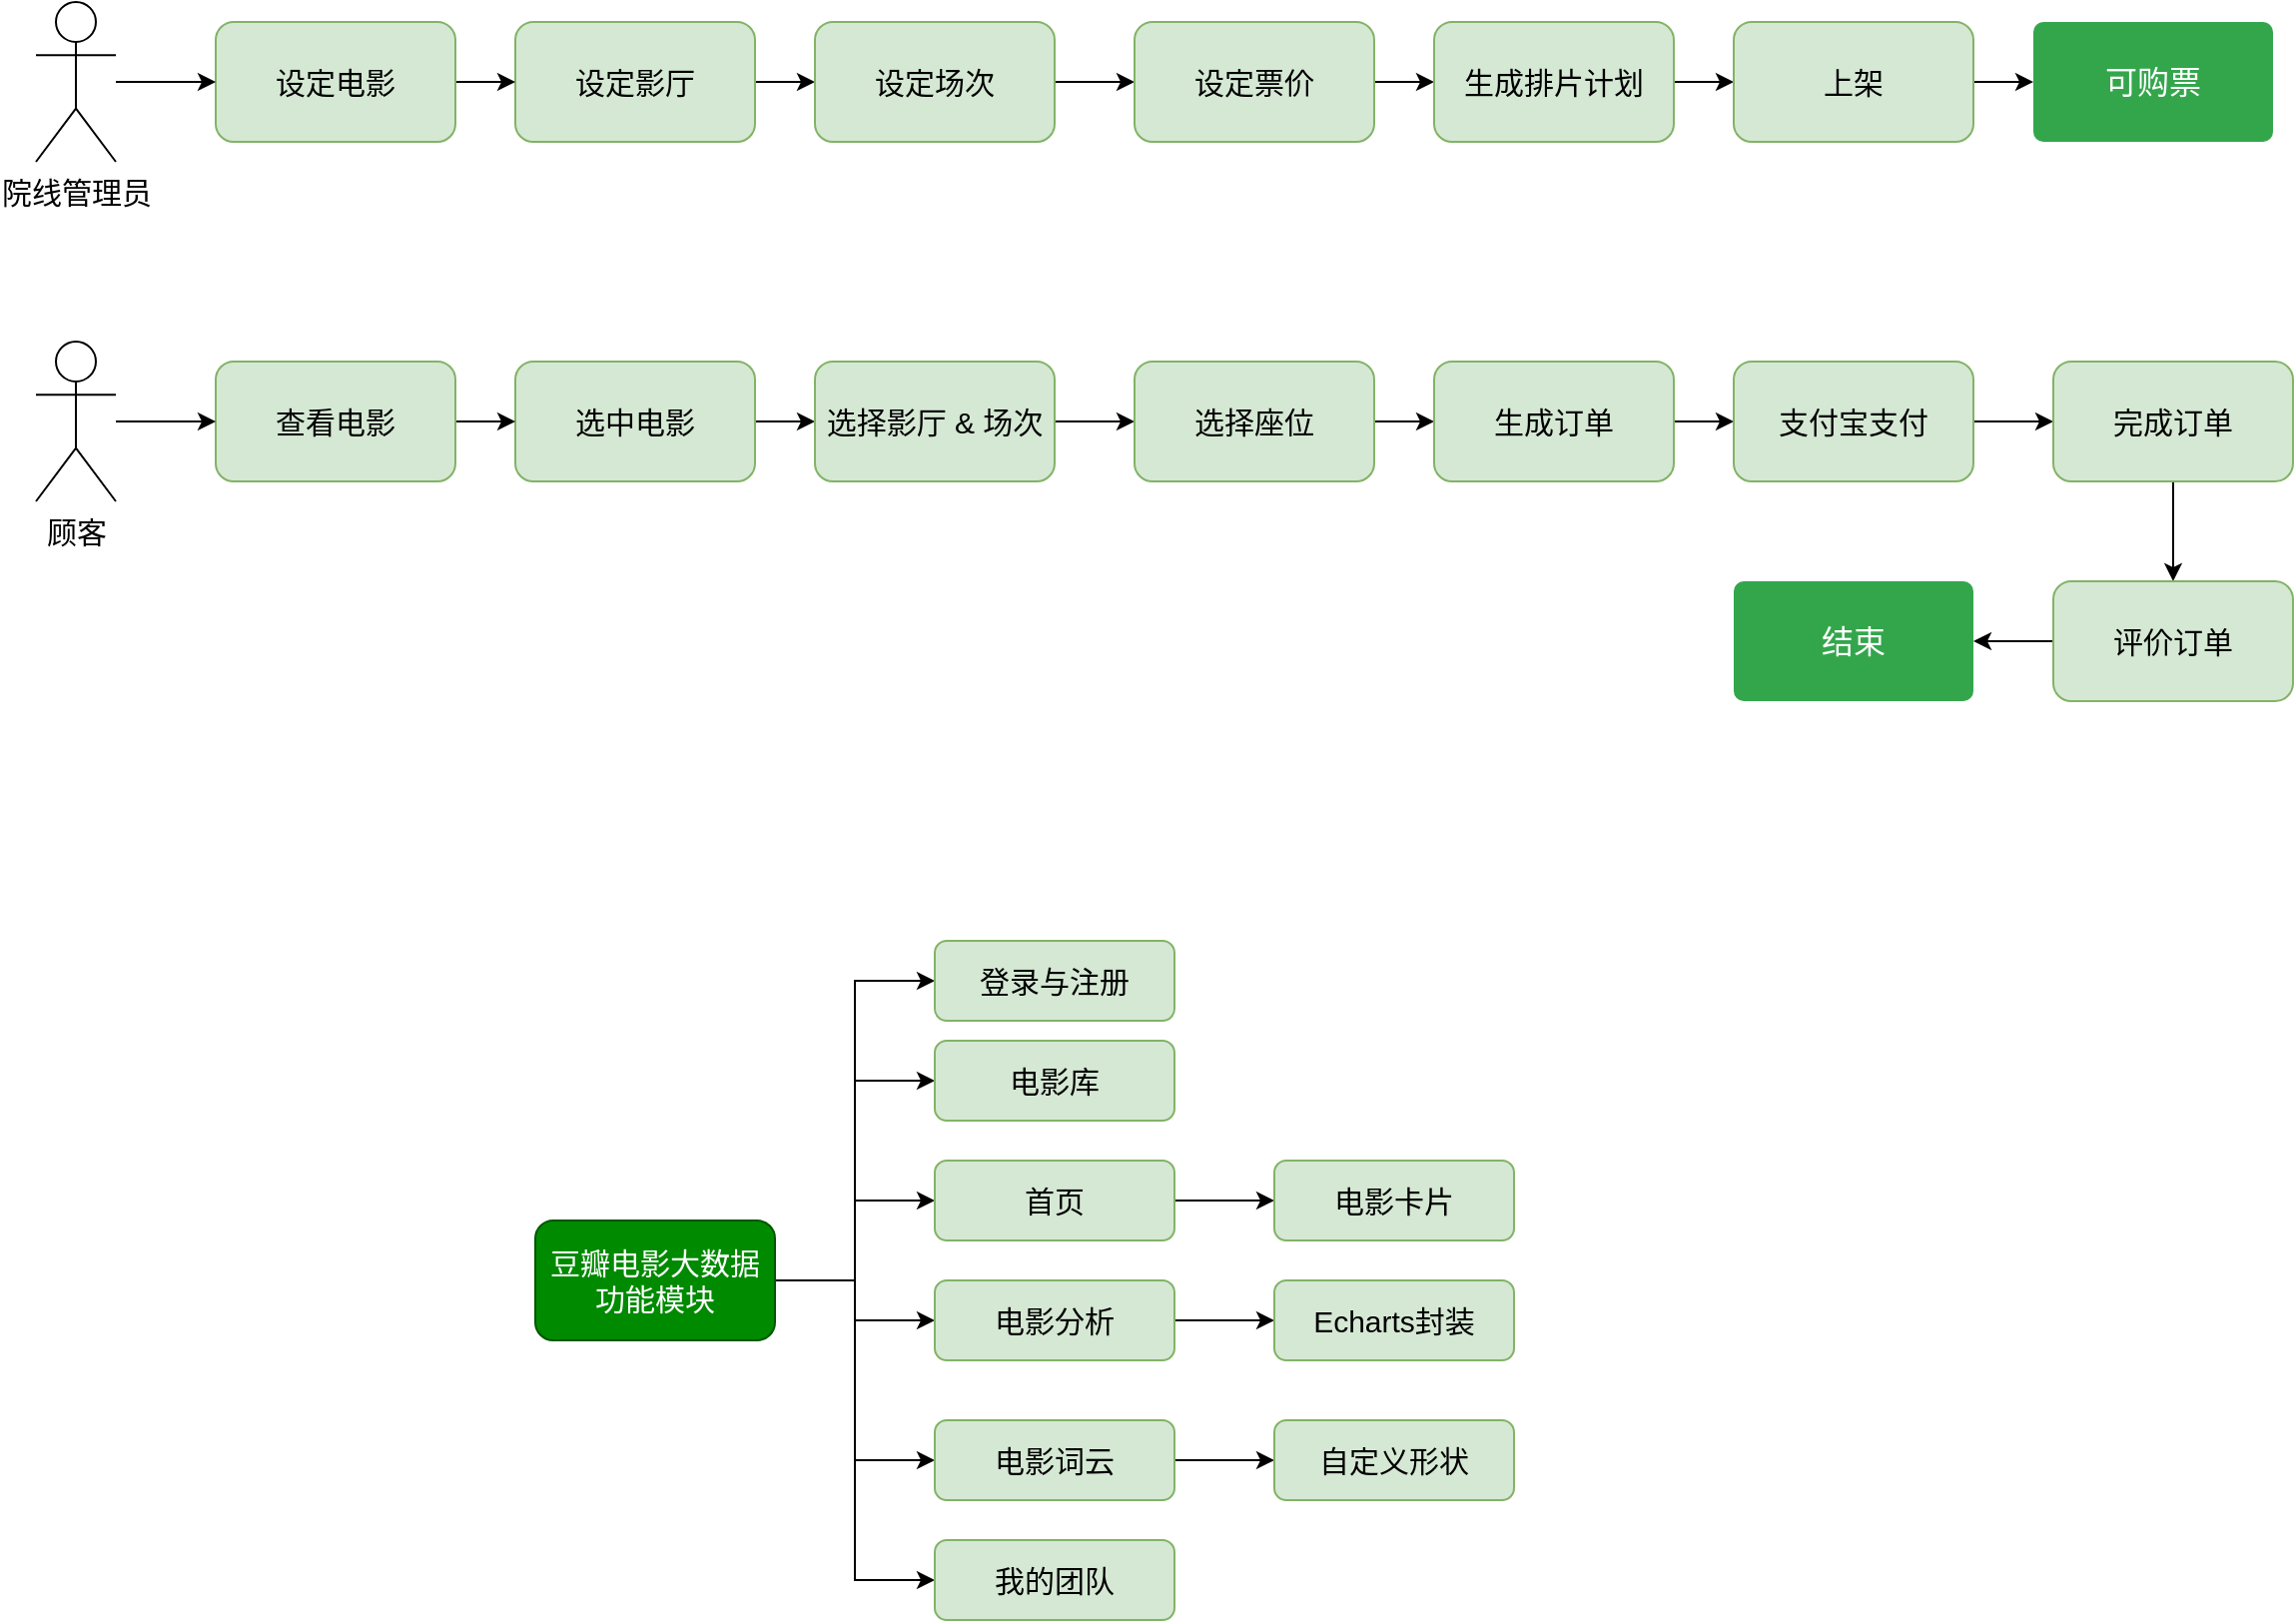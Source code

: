 <mxfile version="16.6.1" type="github">
  <diagram id="v9VeEew0eSVK_gECYCmD" name="Page-1">
    <mxGraphModel dx="1526" dy="720" grid="1" gridSize="10" guides="1" tooltips="1" connect="1" arrows="1" fold="1" page="1" pageScale="1" pageWidth="827" pageHeight="1169" math="0" shadow="0">
      <root>
        <mxCell id="0" />
        <mxCell id="1" parent="0" />
        <mxCell id="Nxp5lRbY74mLAklm460_-77" value="" style="edgeStyle=orthogonalEdgeStyle;rounded=0;orthogonalLoop=1;jettySize=auto;html=1;fontSize=15;" parent="1" source="Nxp5lRbY74mLAklm460_-64" target="Nxp5lRbY74mLAklm460_-65" edge="1">
          <mxGeometry relative="1" as="geometry" />
        </mxCell>
        <mxCell id="Nxp5lRbY74mLAklm460_-64" value="设定影厅" style="rounded=1;whiteSpace=wrap;html=1;fontSize=15;fillColor=#d5e8d4;strokeColor=#82b366;" parent="1" vertex="1">
          <mxGeometry x="270" y="120" width="120" height="60" as="geometry" />
        </mxCell>
        <mxCell id="Nxp5lRbY74mLAklm460_-78" value="" style="edgeStyle=orthogonalEdgeStyle;rounded=0;orthogonalLoop=1;jettySize=auto;html=1;fontSize=15;" parent="1" source="Nxp5lRbY74mLAklm460_-65" target="Nxp5lRbY74mLAklm460_-67" edge="1">
          <mxGeometry relative="1" as="geometry" />
        </mxCell>
        <mxCell id="Nxp5lRbY74mLAklm460_-65" value="设定场次" style="rounded=1;whiteSpace=wrap;html=1;fontSize=15;fillColor=#d5e8d4;strokeColor=#82b366;" parent="1" vertex="1">
          <mxGeometry x="420" y="120" width="120" height="60" as="geometry" />
        </mxCell>
        <mxCell id="Nxp5lRbY74mLAklm460_-76" value="" style="edgeStyle=orthogonalEdgeStyle;rounded=0;orthogonalLoop=1;jettySize=auto;html=1;fontSize=15;" parent="1" source="Nxp5lRbY74mLAklm460_-66" target="Nxp5lRbY74mLAklm460_-64" edge="1">
          <mxGeometry relative="1" as="geometry" />
        </mxCell>
        <mxCell id="Nxp5lRbY74mLAklm460_-66" value="设定电影" style="rounded=1;whiteSpace=wrap;html=1;fontSize=15;fillColor=#d5e8d4;strokeColor=#82b366;" parent="1" vertex="1">
          <mxGeometry x="120" y="120" width="120" height="60" as="geometry" />
        </mxCell>
        <mxCell id="Nxp5lRbY74mLAklm460_-79" value="" style="edgeStyle=orthogonalEdgeStyle;rounded=0;orthogonalLoop=1;jettySize=auto;html=1;fontSize=15;" parent="1" source="Nxp5lRbY74mLAklm460_-67" target="Nxp5lRbY74mLAklm460_-68" edge="1">
          <mxGeometry relative="1" as="geometry" />
        </mxCell>
        <mxCell id="Nxp5lRbY74mLAklm460_-67" value="设定票价" style="rounded=1;whiteSpace=wrap;html=1;fontSize=15;fillColor=#d5e8d4;strokeColor=#82b366;" parent="1" vertex="1">
          <mxGeometry x="580" y="120" width="120" height="60" as="geometry" />
        </mxCell>
        <mxCell id="Nxp5lRbY74mLAklm460_-80" value="" style="edgeStyle=orthogonalEdgeStyle;rounded=0;orthogonalLoop=1;jettySize=auto;html=1;fontSize=15;" parent="1" source="Nxp5lRbY74mLAklm460_-68" target="Nxp5lRbY74mLAklm460_-69" edge="1">
          <mxGeometry relative="1" as="geometry" />
        </mxCell>
        <mxCell id="Nxp5lRbY74mLAklm460_-68" value="生成排片计划" style="rounded=1;whiteSpace=wrap;html=1;fontSize=15;fillColor=#d5e8d4;strokeColor=#82b366;" parent="1" vertex="1">
          <mxGeometry x="730" y="120" width="120" height="60" as="geometry" />
        </mxCell>
        <mxCell id="Nxp5lRbY74mLAklm460_-81" value="" style="edgeStyle=orthogonalEdgeStyle;rounded=0;orthogonalLoop=1;jettySize=auto;html=1;fontSize=15;" parent="1" source="Nxp5lRbY74mLAklm460_-69" target="Nxp5lRbY74mLAklm460_-74" edge="1">
          <mxGeometry relative="1" as="geometry" />
        </mxCell>
        <mxCell id="Nxp5lRbY74mLAklm460_-69" value="上架" style="rounded=1;whiteSpace=wrap;html=1;fontSize=15;fillColor=#d5e8d4;strokeColor=#82b366;" parent="1" vertex="1">
          <mxGeometry x="880" y="120" width="120" height="60" as="geometry" />
        </mxCell>
        <mxCell id="Nxp5lRbY74mLAklm460_-75" value="" style="edgeStyle=orthogonalEdgeStyle;rounded=0;orthogonalLoop=1;jettySize=auto;html=1;fontSize=15;" parent="1" source="Nxp5lRbY74mLAklm460_-70" target="Nxp5lRbY74mLAklm460_-66" edge="1">
          <mxGeometry relative="1" as="geometry" />
        </mxCell>
        <mxCell id="Nxp5lRbY74mLAklm460_-70" value="院线管理员" style="shape=umlActor;verticalLabelPosition=bottom;verticalAlign=top;html=1;outlineConnect=0;fontSize=15;" parent="1" vertex="1">
          <mxGeometry x="30" y="110" width="40" height="80" as="geometry" />
        </mxCell>
        <mxCell id="Nxp5lRbY74mLAklm460_-74" value="可购票" style="html=1;shadow=0;dashed=0;shape=mxgraph.bootstrap.rrect;rSize=5;strokeColor=none;strokeWidth=1;fillColor=#33A64C;fontColor=#FFFFFF;whiteSpace=wrap;align=center;verticalAlign=middle;spacingLeft=0;fontStyle=0;fontSize=16;spacing=5;" parent="1" vertex="1">
          <mxGeometry x="1030" y="120" width="120" height="60" as="geometry" />
        </mxCell>
        <mxCell id="Nxp5lRbY74mLAklm460_-82" value="" style="edgeStyle=orthogonalEdgeStyle;rounded=0;orthogonalLoop=1;jettySize=auto;html=1;fontSize=15;" parent="1" source="Nxp5lRbY74mLAklm460_-83" target="Nxp5lRbY74mLAklm460_-85" edge="1">
          <mxGeometry relative="1" as="geometry" />
        </mxCell>
        <mxCell id="Nxp5lRbY74mLAklm460_-83" value="选中电影" style="rounded=1;whiteSpace=wrap;html=1;fontSize=15;fillColor=#d5e8d4;strokeColor=#82b366;" parent="1" vertex="1">
          <mxGeometry x="270" y="290" width="120" height="60" as="geometry" />
        </mxCell>
        <mxCell id="Nxp5lRbY74mLAklm460_-84" value="" style="edgeStyle=orthogonalEdgeStyle;rounded=0;orthogonalLoop=1;jettySize=auto;html=1;fontSize=15;" parent="1" source="Nxp5lRbY74mLAklm460_-85" target="Nxp5lRbY74mLAklm460_-89" edge="1">
          <mxGeometry relative="1" as="geometry" />
        </mxCell>
        <mxCell id="Nxp5lRbY74mLAklm460_-85" value="选择影厅 &amp;amp; 场次" style="rounded=1;whiteSpace=wrap;html=1;fontSize=15;fillColor=#d5e8d4;strokeColor=#82b366;" parent="1" vertex="1">
          <mxGeometry x="420" y="290" width="120" height="60" as="geometry" />
        </mxCell>
        <mxCell id="Nxp5lRbY74mLAklm460_-86" value="" style="edgeStyle=orthogonalEdgeStyle;rounded=0;orthogonalLoop=1;jettySize=auto;html=1;fontSize=15;" parent="1" source="Nxp5lRbY74mLAklm460_-87" target="Nxp5lRbY74mLAklm460_-83" edge="1">
          <mxGeometry relative="1" as="geometry" />
        </mxCell>
        <mxCell id="Nxp5lRbY74mLAklm460_-87" value="查看电影" style="rounded=1;whiteSpace=wrap;html=1;fontSize=15;fillColor=#d5e8d4;strokeColor=#82b366;" parent="1" vertex="1">
          <mxGeometry x="120" y="290" width="120" height="60" as="geometry" />
        </mxCell>
        <mxCell id="Nxp5lRbY74mLAklm460_-88" value="" style="edgeStyle=orthogonalEdgeStyle;rounded=0;orthogonalLoop=1;jettySize=auto;html=1;fontSize=15;" parent="1" source="Nxp5lRbY74mLAklm460_-89" target="Nxp5lRbY74mLAklm460_-91" edge="1">
          <mxGeometry relative="1" as="geometry" />
        </mxCell>
        <mxCell id="Nxp5lRbY74mLAklm460_-89" value="选择座位" style="rounded=1;whiteSpace=wrap;html=1;fontSize=15;fillColor=#d5e8d4;strokeColor=#82b366;" parent="1" vertex="1">
          <mxGeometry x="580" y="290" width="120" height="60" as="geometry" />
        </mxCell>
        <mxCell id="Nxp5lRbY74mLAklm460_-90" value="" style="edgeStyle=orthogonalEdgeStyle;rounded=0;orthogonalLoop=1;jettySize=auto;html=1;fontSize=15;" parent="1" source="Nxp5lRbY74mLAklm460_-91" target="Nxp5lRbY74mLAklm460_-93" edge="1">
          <mxGeometry relative="1" as="geometry" />
        </mxCell>
        <mxCell id="Nxp5lRbY74mLAklm460_-91" value="生成订单" style="rounded=1;whiteSpace=wrap;html=1;fontSize=15;fillColor=#d5e8d4;strokeColor=#82b366;" parent="1" vertex="1">
          <mxGeometry x="730" y="290" width="120" height="60" as="geometry" />
        </mxCell>
        <mxCell id="Nxp5lRbY74mLAklm460_-99" value="" style="edgeStyle=orthogonalEdgeStyle;rounded=0;orthogonalLoop=1;jettySize=auto;html=1;fontSize=15;fontColor=#4D4D4D;" parent="1" source="Nxp5lRbY74mLAklm460_-93" target="Nxp5lRbY74mLAklm460_-97" edge="1">
          <mxGeometry relative="1" as="geometry" />
        </mxCell>
        <mxCell id="Nxp5lRbY74mLAklm460_-93" value="支付宝支付" style="rounded=1;whiteSpace=wrap;html=1;fontSize=15;fillColor=#d5e8d4;strokeColor=#82b366;" parent="1" vertex="1">
          <mxGeometry x="880" y="290" width="120" height="60" as="geometry" />
        </mxCell>
        <mxCell id="Nxp5lRbY74mLAklm460_-94" value="" style="edgeStyle=orthogonalEdgeStyle;rounded=0;orthogonalLoop=1;jettySize=auto;html=1;fontSize=15;" parent="1" source="Nxp5lRbY74mLAklm460_-95" target="Nxp5lRbY74mLAklm460_-87" edge="1">
          <mxGeometry relative="1" as="geometry" />
        </mxCell>
        <mxCell id="Nxp5lRbY74mLAklm460_-95" value="顾客" style="shape=umlActor;verticalLabelPosition=bottom;verticalAlign=top;html=1;outlineConnect=0;fontSize=15;" parent="1" vertex="1">
          <mxGeometry x="30" y="280" width="40" height="80" as="geometry" />
        </mxCell>
        <mxCell id="Nxp5lRbY74mLAklm460_-96" value="结束" style="html=1;shadow=0;dashed=0;shape=mxgraph.bootstrap.rrect;rSize=5;strokeColor=none;strokeWidth=1;fillColor=#33A64C;fontColor=#FFFFFF;whiteSpace=wrap;align=center;verticalAlign=middle;spacingLeft=0;fontStyle=0;fontSize=16;spacing=5;" parent="1" vertex="1">
          <mxGeometry x="880" y="400" width="120" height="60" as="geometry" />
        </mxCell>
        <mxCell id="Nxp5lRbY74mLAklm460_-100" value="" style="edgeStyle=orthogonalEdgeStyle;rounded=0;orthogonalLoop=1;jettySize=auto;html=1;fontSize=15;fontColor=#4D4D4D;" parent="1" source="Nxp5lRbY74mLAklm460_-97" target="Nxp5lRbY74mLAklm460_-98" edge="1">
          <mxGeometry relative="1" as="geometry" />
        </mxCell>
        <mxCell id="Nxp5lRbY74mLAklm460_-97" value="完成订单" style="rounded=1;whiteSpace=wrap;html=1;fontSize=15;fillColor=#d5e8d4;strokeColor=#82b366;" parent="1" vertex="1">
          <mxGeometry x="1040" y="290" width="120" height="60" as="geometry" />
        </mxCell>
        <mxCell id="Nxp5lRbY74mLAklm460_-101" value="" style="edgeStyle=orthogonalEdgeStyle;rounded=0;orthogonalLoop=1;jettySize=auto;html=1;fontSize=15;fontColor=#4D4D4D;" parent="1" source="Nxp5lRbY74mLAklm460_-98" target="Nxp5lRbY74mLAklm460_-96" edge="1">
          <mxGeometry relative="1" as="geometry" />
        </mxCell>
        <mxCell id="Nxp5lRbY74mLAklm460_-98" value="评价订单" style="rounded=1;whiteSpace=wrap;html=1;fontSize=15;fillColor=#d5e8d4;strokeColor=#82b366;" parent="1" vertex="1">
          <mxGeometry x="1040" y="400" width="120" height="60" as="geometry" />
        </mxCell>
        <mxCell id="GBpQVhTk9KxDPRQjgbmB-8" style="edgeStyle=orthogonalEdgeStyle;rounded=0;orthogonalLoop=1;jettySize=auto;html=1;exitX=1;exitY=0.5;exitDx=0;exitDy=0;entryX=0;entryY=0.5;entryDx=0;entryDy=0;" parent="1" source="GBpQVhTk9KxDPRQjgbmB-1" target="GBpQVhTk9KxDPRQjgbmB-3" edge="1">
          <mxGeometry relative="1" as="geometry" />
        </mxCell>
        <mxCell id="GBpQVhTk9KxDPRQjgbmB-9" style="edgeStyle=orthogonalEdgeStyle;rounded=0;orthogonalLoop=1;jettySize=auto;html=1;exitX=1;exitY=0.5;exitDx=0;exitDy=0;entryX=0;entryY=0.5;entryDx=0;entryDy=0;" parent="1" source="GBpQVhTk9KxDPRQjgbmB-1" target="GBpQVhTk9KxDPRQjgbmB-2" edge="1">
          <mxGeometry relative="1" as="geometry" />
        </mxCell>
        <mxCell id="GBpQVhTk9KxDPRQjgbmB-10" style="edgeStyle=orthogonalEdgeStyle;rounded=0;orthogonalLoop=1;jettySize=auto;html=1;exitX=1;exitY=0.5;exitDx=0;exitDy=0;entryX=0;entryY=0.5;entryDx=0;entryDy=0;" parent="1" source="GBpQVhTk9KxDPRQjgbmB-1" target="GBpQVhTk9KxDPRQjgbmB-4" edge="1">
          <mxGeometry relative="1" as="geometry" />
        </mxCell>
        <mxCell id="GBpQVhTk9KxDPRQjgbmB-11" style="edgeStyle=orthogonalEdgeStyle;rounded=0;orthogonalLoop=1;jettySize=auto;html=1;exitX=1;exitY=0.5;exitDx=0;exitDy=0;entryX=0;entryY=0.5;entryDx=0;entryDy=0;" parent="1" source="GBpQVhTk9KxDPRQjgbmB-1" target="GBpQVhTk9KxDPRQjgbmB-6" edge="1">
          <mxGeometry relative="1" as="geometry" />
        </mxCell>
        <mxCell id="GBpQVhTk9KxDPRQjgbmB-12" style="edgeStyle=orthogonalEdgeStyle;rounded=0;orthogonalLoop=1;jettySize=auto;html=1;exitX=1;exitY=0.5;exitDx=0;exitDy=0;entryX=0;entryY=0.5;entryDx=0;entryDy=0;" parent="1" source="GBpQVhTk9KxDPRQjgbmB-1" target="GBpQVhTk9KxDPRQjgbmB-7" edge="1">
          <mxGeometry relative="1" as="geometry" />
        </mxCell>
        <mxCell id="SLsrdyDVqO_aE2-8c7I_-2" style="edgeStyle=orthogonalEdgeStyle;rounded=0;orthogonalLoop=1;jettySize=auto;html=1;exitX=1;exitY=0.5;exitDx=0;exitDy=0;entryX=0;entryY=0.5;entryDx=0;entryDy=0;" edge="1" parent="1" source="GBpQVhTk9KxDPRQjgbmB-1" target="SLsrdyDVqO_aE2-8c7I_-1">
          <mxGeometry relative="1" as="geometry" />
        </mxCell>
        <mxCell id="GBpQVhTk9KxDPRQjgbmB-1" value="豆瓣电影大数据&lt;br&gt;功能模块" style="rounded=1;whiteSpace=wrap;html=1;fontSize=15;fillColor=#008a00;strokeColor=#005700;fontColor=#ffffff;" parent="1" vertex="1">
          <mxGeometry x="280" y="720" width="120" height="60" as="geometry" />
        </mxCell>
        <mxCell id="GBpQVhTk9KxDPRQjgbmB-15" style="edgeStyle=orthogonalEdgeStyle;rounded=0;orthogonalLoop=1;jettySize=auto;html=1;exitX=1;exitY=0.5;exitDx=0;exitDy=0;entryX=0;entryY=0.5;entryDx=0;entryDy=0;" parent="1" source="GBpQVhTk9KxDPRQjgbmB-2" target="GBpQVhTk9KxDPRQjgbmB-5" edge="1">
          <mxGeometry relative="1" as="geometry" />
        </mxCell>
        <mxCell id="GBpQVhTk9KxDPRQjgbmB-2" value="首页" style="rounded=1;whiteSpace=wrap;html=1;fontSize=15;fillColor=#d5e8d4;strokeColor=#82b366;" parent="1" vertex="1">
          <mxGeometry x="480" y="690" width="120" height="40" as="geometry" />
        </mxCell>
        <mxCell id="GBpQVhTk9KxDPRQjgbmB-3" value="登录与注册" style="rounded=1;whiteSpace=wrap;html=1;fontSize=15;fillColor=#d5e8d4;strokeColor=#82b366;" parent="1" vertex="1">
          <mxGeometry x="480" y="580" width="120" height="40" as="geometry" />
        </mxCell>
        <mxCell id="GBpQVhTk9KxDPRQjgbmB-16" style="edgeStyle=orthogonalEdgeStyle;rounded=0;orthogonalLoop=1;jettySize=auto;html=1;exitX=1;exitY=0.5;exitDx=0;exitDy=0;entryX=0;entryY=0.5;entryDx=0;entryDy=0;" parent="1" source="GBpQVhTk9KxDPRQjgbmB-4" target="GBpQVhTk9KxDPRQjgbmB-14" edge="1">
          <mxGeometry relative="1" as="geometry" />
        </mxCell>
        <mxCell id="GBpQVhTk9KxDPRQjgbmB-4" value="电影分析" style="rounded=1;whiteSpace=wrap;html=1;fontSize=15;fillColor=#d5e8d4;strokeColor=#82b366;" parent="1" vertex="1">
          <mxGeometry x="480" y="750" width="120" height="40" as="geometry" />
        </mxCell>
        <mxCell id="GBpQVhTk9KxDPRQjgbmB-5" value="电影卡片" style="rounded=1;whiteSpace=wrap;html=1;fontSize=15;fillColor=#d5e8d4;strokeColor=#82b366;" parent="1" vertex="1">
          <mxGeometry x="650" y="690" width="120" height="40" as="geometry" />
        </mxCell>
        <mxCell id="GBpQVhTk9KxDPRQjgbmB-18" style="edgeStyle=orthogonalEdgeStyle;rounded=0;orthogonalLoop=1;jettySize=auto;html=1;exitX=1;exitY=0.5;exitDx=0;exitDy=0;entryX=0;entryY=0.5;entryDx=0;entryDy=0;" parent="1" source="GBpQVhTk9KxDPRQjgbmB-6" target="GBpQVhTk9KxDPRQjgbmB-13" edge="1">
          <mxGeometry relative="1" as="geometry" />
        </mxCell>
        <mxCell id="GBpQVhTk9KxDPRQjgbmB-6" value="电影词云" style="rounded=1;whiteSpace=wrap;html=1;fontSize=15;fillColor=#d5e8d4;strokeColor=#82b366;" parent="1" vertex="1">
          <mxGeometry x="480" y="820" width="120" height="40" as="geometry" />
        </mxCell>
        <mxCell id="GBpQVhTk9KxDPRQjgbmB-7" value="我的团队" style="rounded=1;whiteSpace=wrap;html=1;fontSize=15;fillColor=#d5e8d4;strokeColor=#82b366;" parent="1" vertex="1">
          <mxGeometry x="480" y="880" width="120" height="40" as="geometry" />
        </mxCell>
        <mxCell id="GBpQVhTk9KxDPRQjgbmB-13" value="自定义形状" style="rounded=1;whiteSpace=wrap;html=1;fontSize=15;fillColor=#d5e8d4;strokeColor=#82b366;" parent="1" vertex="1">
          <mxGeometry x="650" y="820" width="120" height="40" as="geometry" />
        </mxCell>
        <mxCell id="GBpQVhTk9KxDPRQjgbmB-14" value="Echarts封装" style="rounded=1;whiteSpace=wrap;html=1;fontSize=15;fillColor=#d5e8d4;strokeColor=#82b366;" parent="1" vertex="1">
          <mxGeometry x="650" y="750" width="120" height="40" as="geometry" />
        </mxCell>
        <mxCell id="SLsrdyDVqO_aE2-8c7I_-1" value="电影库" style="rounded=1;whiteSpace=wrap;html=1;fontSize=15;fillColor=#d5e8d4;strokeColor=#82b366;" vertex="1" parent="1">
          <mxGeometry x="480" y="630" width="120" height="40" as="geometry" />
        </mxCell>
      </root>
    </mxGraphModel>
  </diagram>
</mxfile>
